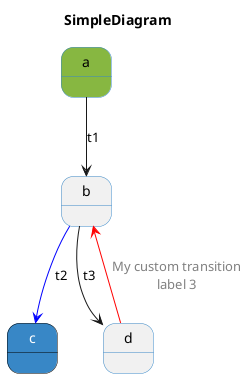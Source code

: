 @startuml
allow_mixing
title SimpleDiagram
skinparam titleBorderRoundCorner 15
skinparam titleBorderThickness 2
skinparam state {
    BackgroundColor<<initial>> #87b741
    BackgroundColor<<marked>> #3887C6
    BorderColor #3887C6
    BorderColor<<marked>> Black
    FontColor<<marked>> White
}
state "a" <<initial>>
state "b"
state "c" <<marked>>
state "d"
"a" --> "b": "t1"
"d" -[#Red]-> "b": "<font color=Grey>My custom transition</font>\n<font color=Grey>label 3</font>"
"b" -[#Blue]-> "c": "t2"
"b" --> "d": "t3"
@enduml
